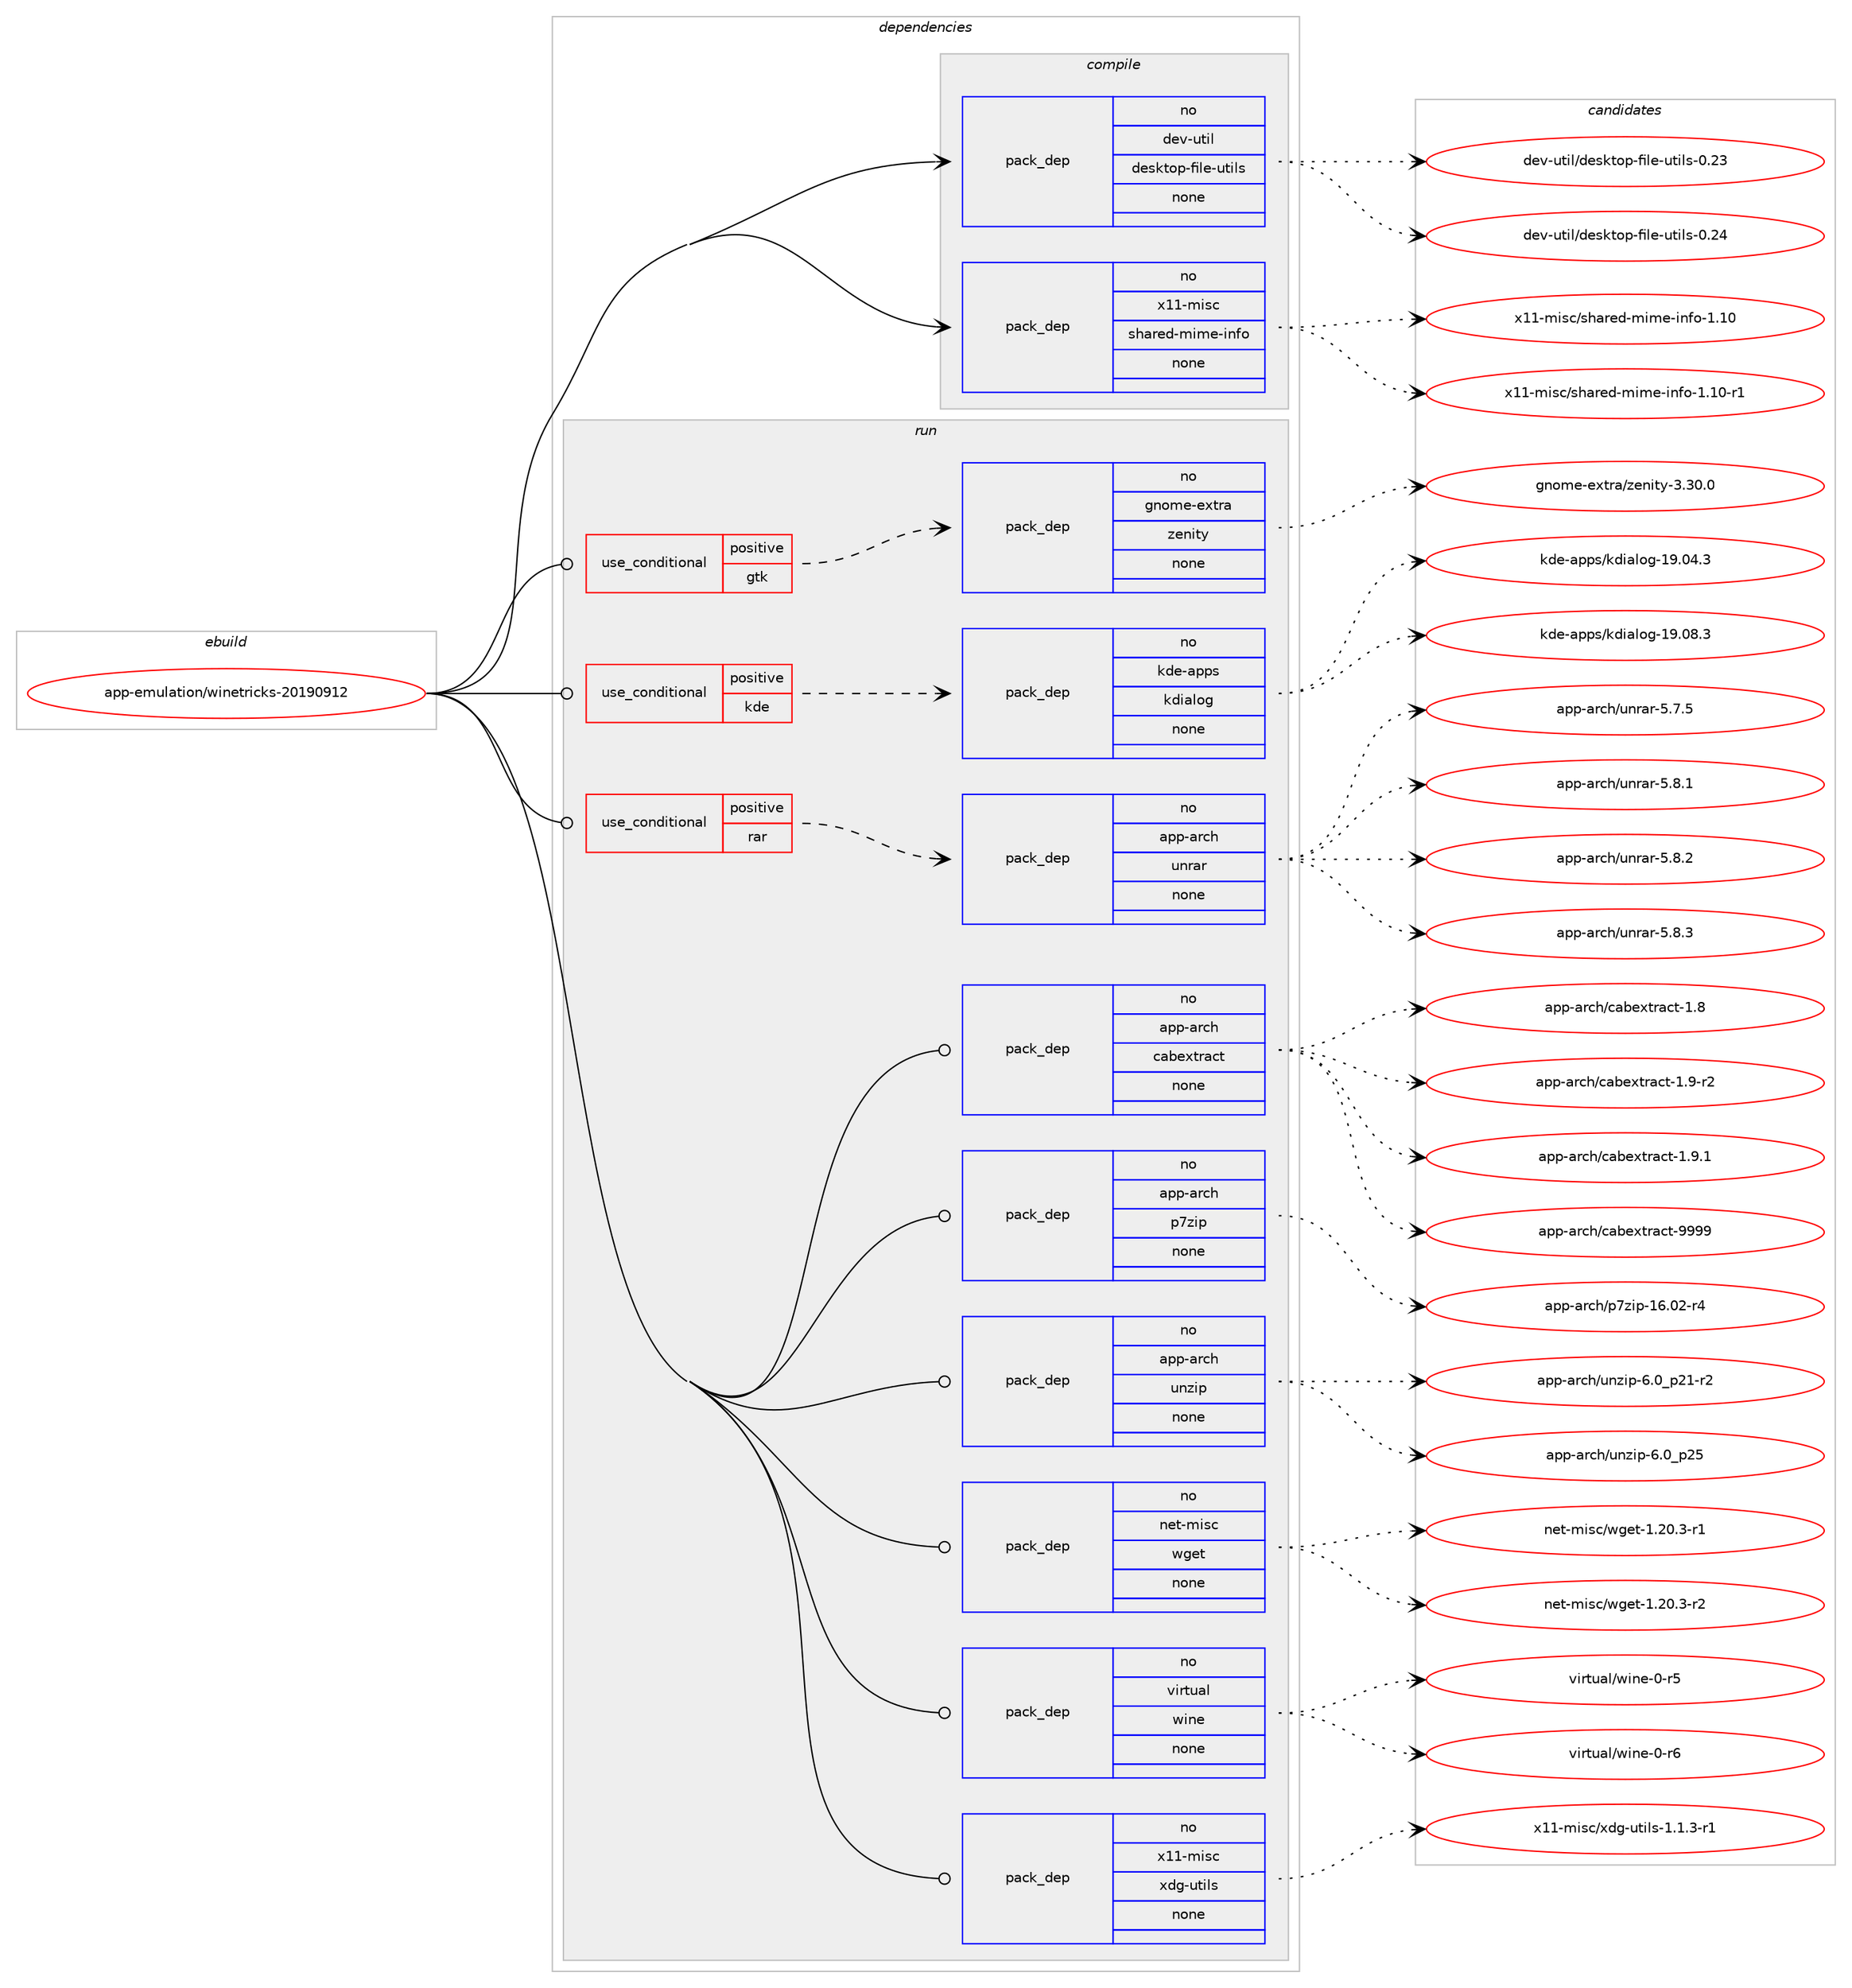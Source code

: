 digraph prolog {

# *************
# Graph options
# *************

newrank=true;
concentrate=true;
compound=true;
graph [rankdir=LR,fontname=Helvetica,fontsize=10,ranksep=1.5];#, ranksep=2.5, nodesep=0.2];
edge  [arrowhead=vee];
node  [fontname=Helvetica,fontsize=10];

# **********
# The ebuild
# **********

subgraph cluster_leftcol {
color=gray;
rank=same;
label=<<i>ebuild</i>>;
id [label="app-emulation/winetricks-20190912", color=red, width=4, href="../app-emulation/winetricks-20190912.svg"];
}

# ****************
# The dependencies
# ****************

subgraph cluster_midcol {
color=gray;
label=<<i>dependencies</i>>;
subgraph cluster_compile {
fillcolor="#eeeeee";
style=filled;
label=<<i>compile</i>>;
subgraph pack366238 {
dependency493018 [label=<<TABLE BORDER="0" CELLBORDER="1" CELLSPACING="0" CELLPADDING="4" WIDTH="220"><TR><TD ROWSPAN="6" CELLPADDING="30">pack_dep</TD></TR><TR><TD WIDTH="110">no</TD></TR><TR><TD>dev-util</TD></TR><TR><TD>desktop-file-utils</TD></TR><TR><TD>none</TD></TR><TR><TD></TD></TR></TABLE>>, shape=none, color=blue];
}
id:e -> dependency493018:w [weight=20,style="solid",arrowhead="vee"];
subgraph pack366239 {
dependency493019 [label=<<TABLE BORDER="0" CELLBORDER="1" CELLSPACING="0" CELLPADDING="4" WIDTH="220"><TR><TD ROWSPAN="6" CELLPADDING="30">pack_dep</TD></TR><TR><TD WIDTH="110">no</TD></TR><TR><TD>x11-misc</TD></TR><TR><TD>shared-mime-info</TD></TR><TR><TD>none</TD></TR><TR><TD></TD></TR></TABLE>>, shape=none, color=blue];
}
id:e -> dependency493019:w [weight=20,style="solid",arrowhead="vee"];
}
subgraph cluster_compileandrun {
fillcolor="#eeeeee";
style=filled;
label=<<i>compile and run</i>>;
}
subgraph cluster_run {
fillcolor="#eeeeee";
style=filled;
label=<<i>run</i>>;
subgraph cond117903 {
dependency493020 [label=<<TABLE BORDER="0" CELLBORDER="1" CELLSPACING="0" CELLPADDING="4"><TR><TD ROWSPAN="3" CELLPADDING="10">use_conditional</TD></TR><TR><TD>positive</TD></TR><TR><TD>gtk</TD></TR></TABLE>>, shape=none, color=red];
subgraph pack366240 {
dependency493021 [label=<<TABLE BORDER="0" CELLBORDER="1" CELLSPACING="0" CELLPADDING="4" WIDTH="220"><TR><TD ROWSPAN="6" CELLPADDING="30">pack_dep</TD></TR><TR><TD WIDTH="110">no</TD></TR><TR><TD>gnome-extra</TD></TR><TR><TD>zenity</TD></TR><TR><TD>none</TD></TR><TR><TD></TD></TR></TABLE>>, shape=none, color=blue];
}
dependency493020:e -> dependency493021:w [weight=20,style="dashed",arrowhead="vee"];
}
id:e -> dependency493020:w [weight=20,style="solid",arrowhead="odot"];
subgraph cond117904 {
dependency493022 [label=<<TABLE BORDER="0" CELLBORDER="1" CELLSPACING="0" CELLPADDING="4"><TR><TD ROWSPAN="3" CELLPADDING="10">use_conditional</TD></TR><TR><TD>positive</TD></TR><TR><TD>kde</TD></TR></TABLE>>, shape=none, color=red];
subgraph pack366241 {
dependency493023 [label=<<TABLE BORDER="0" CELLBORDER="1" CELLSPACING="0" CELLPADDING="4" WIDTH="220"><TR><TD ROWSPAN="6" CELLPADDING="30">pack_dep</TD></TR><TR><TD WIDTH="110">no</TD></TR><TR><TD>kde-apps</TD></TR><TR><TD>kdialog</TD></TR><TR><TD>none</TD></TR><TR><TD></TD></TR></TABLE>>, shape=none, color=blue];
}
dependency493022:e -> dependency493023:w [weight=20,style="dashed",arrowhead="vee"];
}
id:e -> dependency493022:w [weight=20,style="solid",arrowhead="odot"];
subgraph cond117905 {
dependency493024 [label=<<TABLE BORDER="0" CELLBORDER="1" CELLSPACING="0" CELLPADDING="4"><TR><TD ROWSPAN="3" CELLPADDING="10">use_conditional</TD></TR><TR><TD>positive</TD></TR><TR><TD>rar</TD></TR></TABLE>>, shape=none, color=red];
subgraph pack366242 {
dependency493025 [label=<<TABLE BORDER="0" CELLBORDER="1" CELLSPACING="0" CELLPADDING="4" WIDTH="220"><TR><TD ROWSPAN="6" CELLPADDING="30">pack_dep</TD></TR><TR><TD WIDTH="110">no</TD></TR><TR><TD>app-arch</TD></TR><TR><TD>unrar</TD></TR><TR><TD>none</TD></TR><TR><TD></TD></TR></TABLE>>, shape=none, color=blue];
}
dependency493024:e -> dependency493025:w [weight=20,style="dashed",arrowhead="vee"];
}
id:e -> dependency493024:w [weight=20,style="solid",arrowhead="odot"];
subgraph pack366243 {
dependency493026 [label=<<TABLE BORDER="0" CELLBORDER="1" CELLSPACING="0" CELLPADDING="4" WIDTH="220"><TR><TD ROWSPAN="6" CELLPADDING="30">pack_dep</TD></TR><TR><TD WIDTH="110">no</TD></TR><TR><TD>app-arch</TD></TR><TR><TD>cabextract</TD></TR><TR><TD>none</TD></TR><TR><TD></TD></TR></TABLE>>, shape=none, color=blue];
}
id:e -> dependency493026:w [weight=20,style="solid",arrowhead="odot"];
subgraph pack366244 {
dependency493027 [label=<<TABLE BORDER="0" CELLBORDER="1" CELLSPACING="0" CELLPADDING="4" WIDTH="220"><TR><TD ROWSPAN="6" CELLPADDING="30">pack_dep</TD></TR><TR><TD WIDTH="110">no</TD></TR><TR><TD>app-arch</TD></TR><TR><TD>p7zip</TD></TR><TR><TD>none</TD></TR><TR><TD></TD></TR></TABLE>>, shape=none, color=blue];
}
id:e -> dependency493027:w [weight=20,style="solid",arrowhead="odot"];
subgraph pack366245 {
dependency493028 [label=<<TABLE BORDER="0" CELLBORDER="1" CELLSPACING="0" CELLPADDING="4" WIDTH="220"><TR><TD ROWSPAN="6" CELLPADDING="30">pack_dep</TD></TR><TR><TD WIDTH="110">no</TD></TR><TR><TD>app-arch</TD></TR><TR><TD>unzip</TD></TR><TR><TD>none</TD></TR><TR><TD></TD></TR></TABLE>>, shape=none, color=blue];
}
id:e -> dependency493028:w [weight=20,style="solid",arrowhead="odot"];
subgraph pack366246 {
dependency493029 [label=<<TABLE BORDER="0" CELLBORDER="1" CELLSPACING="0" CELLPADDING="4" WIDTH="220"><TR><TD ROWSPAN="6" CELLPADDING="30">pack_dep</TD></TR><TR><TD WIDTH="110">no</TD></TR><TR><TD>net-misc</TD></TR><TR><TD>wget</TD></TR><TR><TD>none</TD></TR><TR><TD></TD></TR></TABLE>>, shape=none, color=blue];
}
id:e -> dependency493029:w [weight=20,style="solid",arrowhead="odot"];
subgraph pack366247 {
dependency493030 [label=<<TABLE BORDER="0" CELLBORDER="1" CELLSPACING="0" CELLPADDING="4" WIDTH="220"><TR><TD ROWSPAN="6" CELLPADDING="30">pack_dep</TD></TR><TR><TD WIDTH="110">no</TD></TR><TR><TD>virtual</TD></TR><TR><TD>wine</TD></TR><TR><TD>none</TD></TR><TR><TD></TD></TR></TABLE>>, shape=none, color=blue];
}
id:e -> dependency493030:w [weight=20,style="solid",arrowhead="odot"];
subgraph pack366248 {
dependency493031 [label=<<TABLE BORDER="0" CELLBORDER="1" CELLSPACING="0" CELLPADDING="4" WIDTH="220"><TR><TD ROWSPAN="6" CELLPADDING="30">pack_dep</TD></TR><TR><TD WIDTH="110">no</TD></TR><TR><TD>x11-misc</TD></TR><TR><TD>xdg-utils</TD></TR><TR><TD>none</TD></TR><TR><TD></TD></TR></TABLE>>, shape=none, color=blue];
}
id:e -> dependency493031:w [weight=20,style="solid",arrowhead="odot"];
}
}

# **************
# The candidates
# **************

subgraph cluster_choices {
rank=same;
color=gray;
label=<<i>candidates</i>>;

subgraph choice366238 {
color=black;
nodesep=1;
choice100101118451171161051084710010111510711611111245102105108101451171161051081154548465051 [label="dev-util/desktop-file-utils-0.23", color=red, width=4,href="../dev-util/desktop-file-utils-0.23.svg"];
choice100101118451171161051084710010111510711611111245102105108101451171161051081154548465052 [label="dev-util/desktop-file-utils-0.24", color=red, width=4,href="../dev-util/desktop-file-utils-0.24.svg"];
dependency493018:e -> choice100101118451171161051084710010111510711611111245102105108101451171161051081154548465051:w [style=dotted,weight="100"];
dependency493018:e -> choice100101118451171161051084710010111510711611111245102105108101451171161051081154548465052:w [style=dotted,weight="100"];
}
subgraph choice366239 {
color=black;
nodesep=1;
choice12049494510910511599471151049711410110045109105109101451051101021114549464948 [label="x11-misc/shared-mime-info-1.10", color=red, width=4,href="../x11-misc/shared-mime-info-1.10.svg"];
choice120494945109105115994711510497114101100451091051091014510511010211145494649484511449 [label="x11-misc/shared-mime-info-1.10-r1", color=red, width=4,href="../x11-misc/shared-mime-info-1.10-r1.svg"];
dependency493019:e -> choice12049494510910511599471151049711410110045109105109101451051101021114549464948:w [style=dotted,weight="100"];
dependency493019:e -> choice120494945109105115994711510497114101100451091051091014510511010211145494649484511449:w [style=dotted,weight="100"];
}
subgraph choice366240 {
color=black;
nodesep=1;
choice10311011110910145101120116114974712210111010511612145514651484648 [label="gnome-extra/zenity-3.30.0", color=red, width=4,href="../gnome-extra/zenity-3.30.0.svg"];
dependency493021:e -> choice10311011110910145101120116114974712210111010511612145514651484648:w [style=dotted,weight="100"];
}
subgraph choice366241 {
color=black;
nodesep=1;
choice107100101459711211211547107100105971081111034549574648524651 [label="kde-apps/kdialog-19.04.3", color=red, width=4,href="../kde-apps/kdialog-19.04.3.svg"];
choice107100101459711211211547107100105971081111034549574648564651 [label="kde-apps/kdialog-19.08.3", color=red, width=4,href="../kde-apps/kdialog-19.08.3.svg"];
dependency493023:e -> choice107100101459711211211547107100105971081111034549574648524651:w [style=dotted,weight="100"];
dependency493023:e -> choice107100101459711211211547107100105971081111034549574648564651:w [style=dotted,weight="100"];
}
subgraph choice366242 {
color=black;
nodesep=1;
choice971121124597114991044711711011497114455346554653 [label="app-arch/unrar-5.7.5", color=red, width=4,href="../app-arch/unrar-5.7.5.svg"];
choice971121124597114991044711711011497114455346564649 [label="app-arch/unrar-5.8.1", color=red, width=4,href="../app-arch/unrar-5.8.1.svg"];
choice971121124597114991044711711011497114455346564650 [label="app-arch/unrar-5.8.2", color=red, width=4,href="../app-arch/unrar-5.8.2.svg"];
choice971121124597114991044711711011497114455346564651 [label="app-arch/unrar-5.8.3", color=red, width=4,href="../app-arch/unrar-5.8.3.svg"];
dependency493025:e -> choice971121124597114991044711711011497114455346554653:w [style=dotted,weight="100"];
dependency493025:e -> choice971121124597114991044711711011497114455346564649:w [style=dotted,weight="100"];
dependency493025:e -> choice971121124597114991044711711011497114455346564650:w [style=dotted,weight="100"];
dependency493025:e -> choice971121124597114991044711711011497114455346564651:w [style=dotted,weight="100"];
}
subgraph choice366243 {
color=black;
nodesep=1;
choice9711211245971149910447999798101120116114979911645494656 [label="app-arch/cabextract-1.8", color=red, width=4,href="../app-arch/cabextract-1.8.svg"];
choice97112112459711499104479997981011201161149799116454946574511450 [label="app-arch/cabextract-1.9-r2", color=red, width=4,href="../app-arch/cabextract-1.9-r2.svg"];
choice97112112459711499104479997981011201161149799116454946574649 [label="app-arch/cabextract-1.9.1", color=red, width=4,href="../app-arch/cabextract-1.9.1.svg"];
choice971121124597114991044799979810112011611497991164557575757 [label="app-arch/cabextract-9999", color=red, width=4,href="../app-arch/cabextract-9999.svg"];
dependency493026:e -> choice9711211245971149910447999798101120116114979911645494656:w [style=dotted,weight="100"];
dependency493026:e -> choice97112112459711499104479997981011201161149799116454946574511450:w [style=dotted,weight="100"];
dependency493026:e -> choice97112112459711499104479997981011201161149799116454946574649:w [style=dotted,weight="100"];
dependency493026:e -> choice971121124597114991044799979810112011611497991164557575757:w [style=dotted,weight="100"];
}
subgraph choice366244 {
color=black;
nodesep=1;
choice9711211245971149910447112551221051124549544648504511452 [label="app-arch/p7zip-16.02-r4", color=red, width=4,href="../app-arch/p7zip-16.02-r4.svg"];
dependency493027:e -> choice9711211245971149910447112551221051124549544648504511452:w [style=dotted,weight="100"];
}
subgraph choice366245 {
color=black;
nodesep=1;
choice9711211245971149910447117110122105112455446489511250494511450 [label="app-arch/unzip-6.0_p21-r2", color=red, width=4,href="../app-arch/unzip-6.0_p21-r2.svg"];
choice971121124597114991044711711012210511245544648951125053 [label="app-arch/unzip-6.0_p25", color=red, width=4,href="../app-arch/unzip-6.0_p25.svg"];
dependency493028:e -> choice9711211245971149910447117110122105112455446489511250494511450:w [style=dotted,weight="100"];
dependency493028:e -> choice971121124597114991044711711012210511245544648951125053:w [style=dotted,weight="100"];
}
subgraph choice366246 {
color=black;
nodesep=1;
choice110101116451091051159947119103101116454946504846514511449 [label="net-misc/wget-1.20.3-r1", color=red, width=4,href="../net-misc/wget-1.20.3-r1.svg"];
choice110101116451091051159947119103101116454946504846514511450 [label="net-misc/wget-1.20.3-r2", color=red, width=4,href="../net-misc/wget-1.20.3-r2.svg"];
dependency493029:e -> choice110101116451091051159947119103101116454946504846514511449:w [style=dotted,weight="100"];
dependency493029:e -> choice110101116451091051159947119103101116454946504846514511450:w [style=dotted,weight="100"];
}
subgraph choice366247 {
color=black;
nodesep=1;
choice118105114116117971084711910511010145484511453 [label="virtual/wine-0-r5", color=red, width=4,href="../virtual/wine-0-r5.svg"];
choice118105114116117971084711910511010145484511454 [label="virtual/wine-0-r6", color=red, width=4,href="../virtual/wine-0-r6.svg"];
dependency493030:e -> choice118105114116117971084711910511010145484511453:w [style=dotted,weight="100"];
dependency493030:e -> choice118105114116117971084711910511010145484511454:w [style=dotted,weight="100"];
}
subgraph choice366248 {
color=black;
nodesep=1;
choice1204949451091051159947120100103451171161051081154549464946514511449 [label="x11-misc/xdg-utils-1.1.3-r1", color=red, width=4,href="../x11-misc/xdg-utils-1.1.3-r1.svg"];
dependency493031:e -> choice1204949451091051159947120100103451171161051081154549464946514511449:w [style=dotted,weight="100"];
}
}

}
